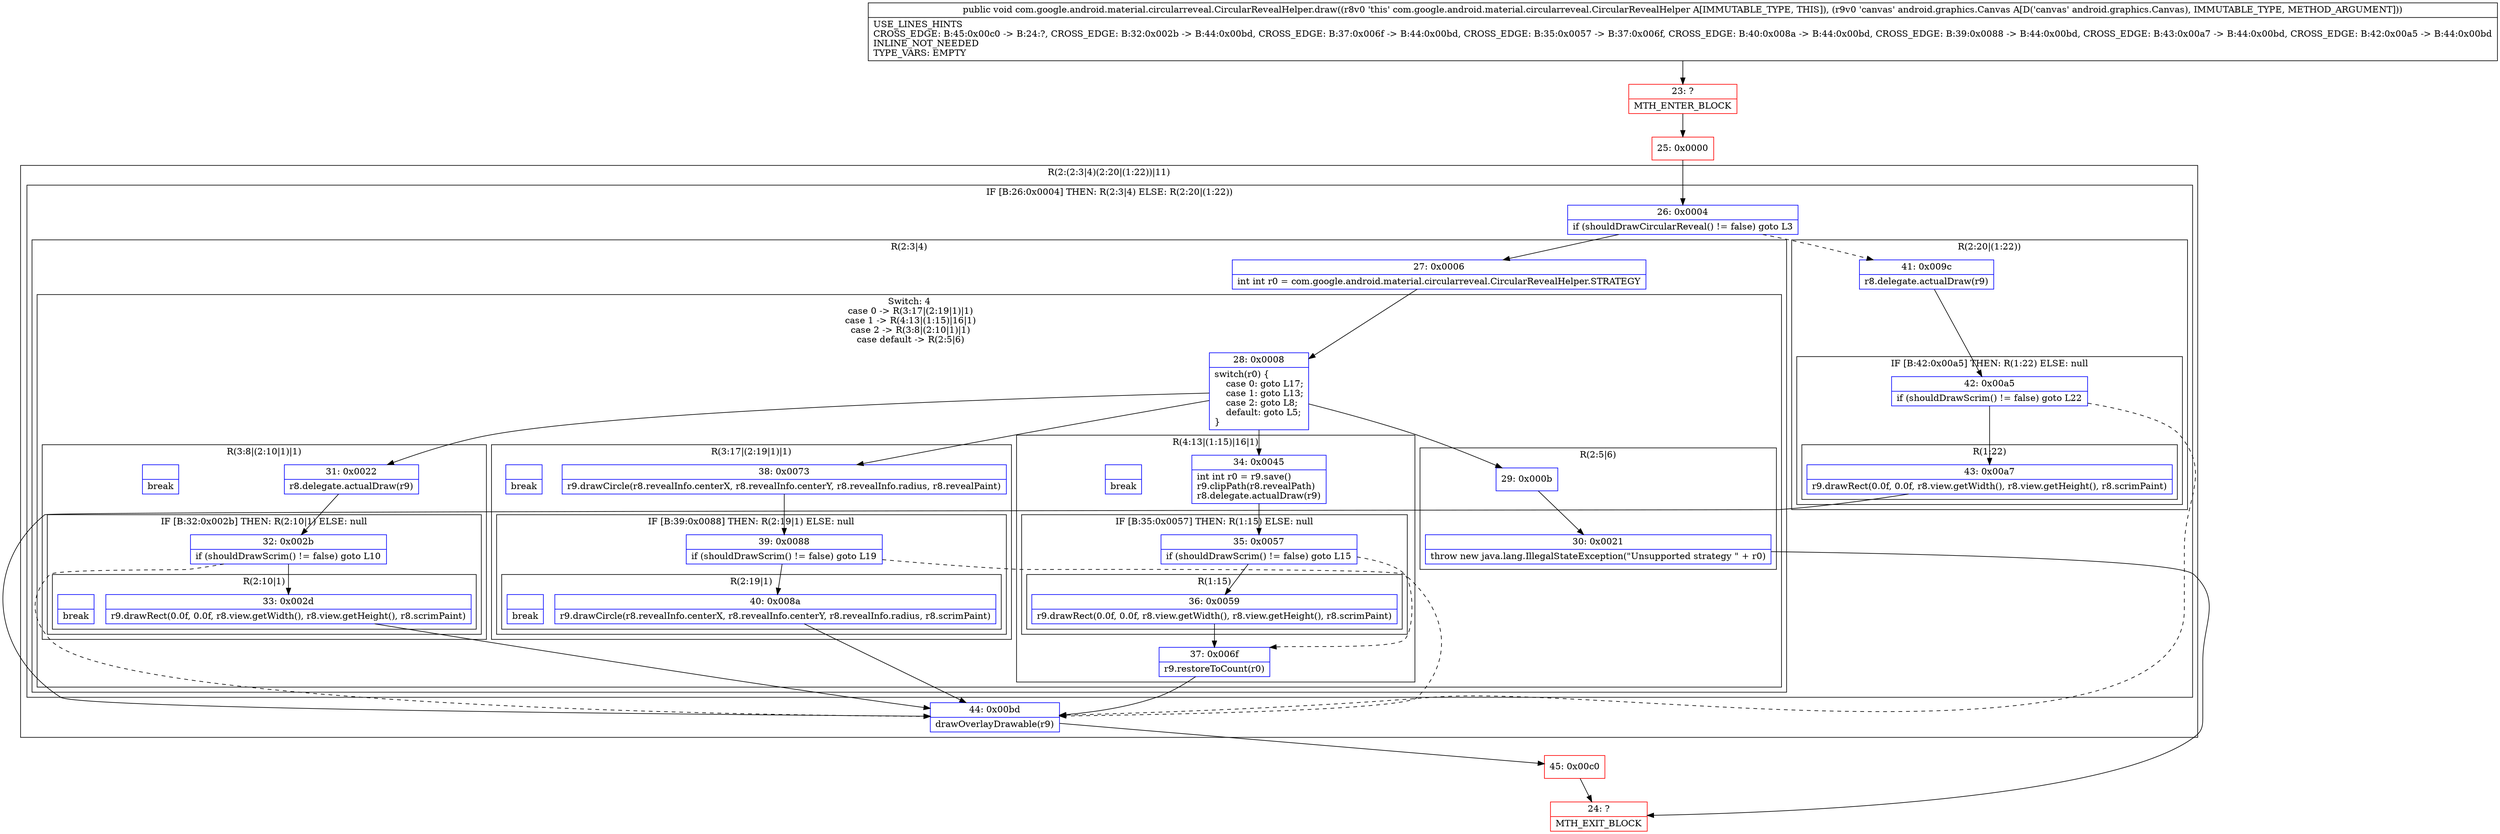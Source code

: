 digraph "CFG forcom.google.android.material.circularreveal.CircularRevealHelper.draw(Landroid\/graphics\/Canvas;)V" {
subgraph cluster_Region_153643558 {
label = "R(2:(2:3|4)(2:20|(1:22))|11)";
node [shape=record,color=blue];
subgraph cluster_IfRegion_818698593 {
label = "IF [B:26:0x0004] THEN: R(2:3|4) ELSE: R(2:20|(1:22))";
node [shape=record,color=blue];
Node_26 [shape=record,label="{26\:\ 0x0004|if (shouldDrawCircularReveal() != false) goto L3\l}"];
subgraph cluster_Region_200725772 {
label = "R(2:3|4)";
node [shape=record,color=blue];
Node_27 [shape=record,label="{27\:\ 0x0006|int int r0 = com.google.android.material.circularreveal.CircularRevealHelper.STRATEGY\l}"];
subgraph cluster_SwitchRegion_48580149 {
label = "Switch: 4
 case 0 -> R(3:17|(2:19|1)|1)
 case 1 -> R(4:13|(1:15)|16|1)
 case 2 -> R(3:8|(2:10|1)|1)
 case default -> R(2:5|6)";
node [shape=record,color=blue];
Node_28 [shape=record,label="{28\:\ 0x0008|switch(r0) \{\l    case 0: goto L17;\l    case 1: goto L13;\l    case 2: goto L8;\l    default: goto L5;\l\}\l}"];
subgraph cluster_Region_2136861271 {
label = "R(3:17|(2:19|1)|1)";
node [shape=record,color=blue];
Node_38 [shape=record,label="{38\:\ 0x0073|r9.drawCircle(r8.revealInfo.centerX, r8.revealInfo.centerY, r8.revealInfo.radius, r8.revealPaint)\l}"];
subgraph cluster_IfRegion_1709692067 {
label = "IF [B:39:0x0088] THEN: R(2:19|1) ELSE: null";
node [shape=record,color=blue];
Node_39 [shape=record,label="{39\:\ 0x0088|if (shouldDrawScrim() != false) goto L19\l}"];
subgraph cluster_Region_802483043 {
label = "R(2:19|1)";
node [shape=record,color=blue];
Node_40 [shape=record,label="{40\:\ 0x008a|r9.drawCircle(r8.revealInfo.centerX, r8.revealInfo.centerY, r8.revealInfo.radius, r8.scrimPaint)\l}"];
Node_InsnContainer_2097260713 [shape=record,label="{|break\l}"];
}
}
Node_InsnContainer_1839135244 [shape=record,label="{|break\l}"];
}
subgraph cluster_Region_11725229 {
label = "R(4:13|(1:15)|16|1)";
node [shape=record,color=blue];
Node_34 [shape=record,label="{34\:\ 0x0045|int int r0 = r9.save()\lr9.clipPath(r8.revealPath)\lr8.delegate.actualDraw(r9)\l}"];
subgraph cluster_IfRegion_906455504 {
label = "IF [B:35:0x0057] THEN: R(1:15) ELSE: null";
node [shape=record,color=blue];
Node_35 [shape=record,label="{35\:\ 0x0057|if (shouldDrawScrim() != false) goto L15\l}"];
subgraph cluster_Region_1048580992 {
label = "R(1:15)";
node [shape=record,color=blue];
Node_36 [shape=record,label="{36\:\ 0x0059|r9.drawRect(0.0f, 0.0f, r8.view.getWidth(), r8.view.getHeight(), r8.scrimPaint)\l}"];
}
}
Node_37 [shape=record,label="{37\:\ 0x006f|r9.restoreToCount(r0)\l}"];
Node_InsnContainer_1320464409 [shape=record,label="{|break\l}"];
}
subgraph cluster_Region_1423994201 {
label = "R(3:8|(2:10|1)|1)";
node [shape=record,color=blue];
Node_31 [shape=record,label="{31\:\ 0x0022|r8.delegate.actualDraw(r9)\l}"];
subgraph cluster_IfRegion_1503971324 {
label = "IF [B:32:0x002b] THEN: R(2:10|1) ELSE: null";
node [shape=record,color=blue];
Node_32 [shape=record,label="{32\:\ 0x002b|if (shouldDrawScrim() != false) goto L10\l}"];
subgraph cluster_Region_1736885083 {
label = "R(2:10|1)";
node [shape=record,color=blue];
Node_33 [shape=record,label="{33\:\ 0x002d|r9.drawRect(0.0f, 0.0f, r8.view.getWidth(), r8.view.getHeight(), r8.scrimPaint)\l}"];
Node_InsnContainer_207193034 [shape=record,label="{|break\l}"];
}
}
Node_InsnContainer_1535425981 [shape=record,label="{|break\l}"];
}
subgraph cluster_Region_454404443 {
label = "R(2:5|6)";
node [shape=record,color=blue];
Node_29 [shape=record,label="{29\:\ 0x000b}"];
Node_30 [shape=record,label="{30\:\ 0x0021|throw new java.lang.IllegalStateException(\"Unsupported strategy \" + r0)\l}"];
}
}
}
subgraph cluster_Region_610277910 {
label = "R(2:20|(1:22))";
node [shape=record,color=blue];
Node_41 [shape=record,label="{41\:\ 0x009c|r8.delegate.actualDraw(r9)\l}"];
subgraph cluster_IfRegion_1974307290 {
label = "IF [B:42:0x00a5] THEN: R(1:22) ELSE: null";
node [shape=record,color=blue];
Node_42 [shape=record,label="{42\:\ 0x00a5|if (shouldDrawScrim() != false) goto L22\l}"];
subgraph cluster_Region_900334454 {
label = "R(1:22)";
node [shape=record,color=blue];
Node_43 [shape=record,label="{43\:\ 0x00a7|r9.drawRect(0.0f, 0.0f, r8.view.getWidth(), r8.view.getHeight(), r8.scrimPaint)\l}"];
}
}
}
}
Node_44 [shape=record,label="{44\:\ 0x00bd|drawOverlayDrawable(r9)\l}"];
}
Node_23 [shape=record,color=red,label="{23\:\ ?|MTH_ENTER_BLOCK\l}"];
Node_25 [shape=record,color=red,label="{25\:\ 0x0000}"];
Node_24 [shape=record,color=red,label="{24\:\ ?|MTH_EXIT_BLOCK\l}"];
Node_45 [shape=record,color=red,label="{45\:\ 0x00c0}"];
MethodNode[shape=record,label="{public void com.google.android.material.circularreveal.CircularRevealHelper.draw((r8v0 'this' com.google.android.material.circularreveal.CircularRevealHelper A[IMMUTABLE_TYPE, THIS]), (r9v0 'canvas' android.graphics.Canvas A[D('canvas' android.graphics.Canvas), IMMUTABLE_TYPE, METHOD_ARGUMENT]))  | USE_LINES_HINTS\lCROSS_EDGE: B:45:0x00c0 \-\> B:24:?, CROSS_EDGE: B:32:0x002b \-\> B:44:0x00bd, CROSS_EDGE: B:37:0x006f \-\> B:44:0x00bd, CROSS_EDGE: B:35:0x0057 \-\> B:37:0x006f, CROSS_EDGE: B:40:0x008a \-\> B:44:0x00bd, CROSS_EDGE: B:39:0x0088 \-\> B:44:0x00bd, CROSS_EDGE: B:43:0x00a7 \-\> B:44:0x00bd, CROSS_EDGE: B:42:0x00a5 \-\> B:44:0x00bd\lINLINE_NOT_NEEDED\lTYPE_VARS: EMPTY\l}"];
MethodNode -> Node_23;Node_26 -> Node_27;
Node_26 -> Node_41[style=dashed];
Node_27 -> Node_28;
Node_28 -> Node_29;
Node_28 -> Node_31;
Node_28 -> Node_34;
Node_28 -> Node_38;
Node_38 -> Node_39;
Node_39 -> Node_40;
Node_39 -> Node_44[style=dashed];
Node_40 -> Node_44;
Node_34 -> Node_35;
Node_35 -> Node_36;
Node_35 -> Node_37[style=dashed];
Node_36 -> Node_37;
Node_37 -> Node_44;
Node_31 -> Node_32;
Node_32 -> Node_33;
Node_32 -> Node_44[style=dashed];
Node_33 -> Node_44;
Node_29 -> Node_30;
Node_30 -> Node_24;
Node_41 -> Node_42;
Node_42 -> Node_43;
Node_42 -> Node_44[style=dashed];
Node_43 -> Node_44;
Node_44 -> Node_45;
Node_23 -> Node_25;
Node_25 -> Node_26;
Node_45 -> Node_24;
}

